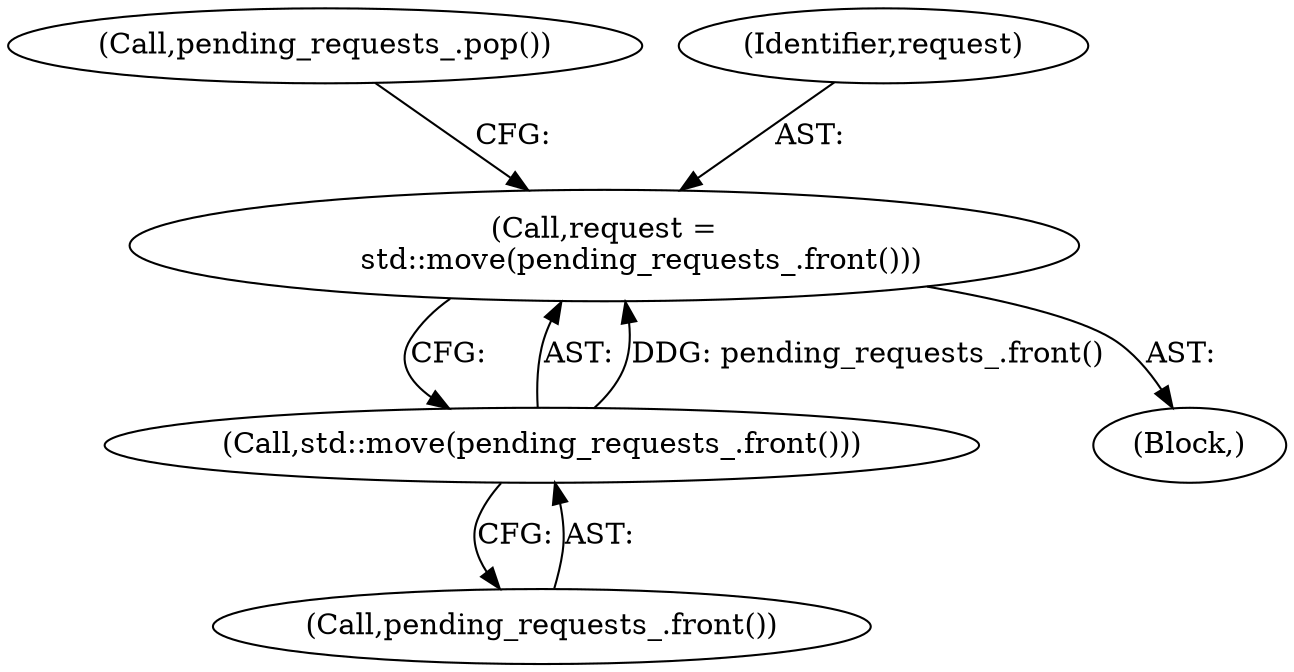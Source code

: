 digraph "0_Chrome_eaf2e8bce3855d362e53034bd83f0e3aff8714e4@API" {
"1000108" [label="(Call,request =\n        std::move(pending_requests_.front()))"];
"1000110" [label="(Call,std::move(pending_requests_.front()))"];
"1000108" [label="(Call,request =\n        std::move(pending_requests_.front()))"];
"1000112" [label="(Call,pending_requests_.pop())"];
"1000111" [label="(Call,pending_requests_.front())"];
"1000110" [label="(Call,std::move(pending_requests_.front()))"];
"1000109" [label="(Identifier,request)"];
"1000106" [label="(Block,)"];
"1000108" -> "1000106"  [label="AST: "];
"1000108" -> "1000110"  [label="CFG: "];
"1000109" -> "1000108"  [label="AST: "];
"1000110" -> "1000108"  [label="AST: "];
"1000112" -> "1000108"  [label="CFG: "];
"1000110" -> "1000108"  [label="DDG: pending_requests_.front()"];
"1000110" -> "1000111"  [label="CFG: "];
"1000111" -> "1000110"  [label="AST: "];
}
